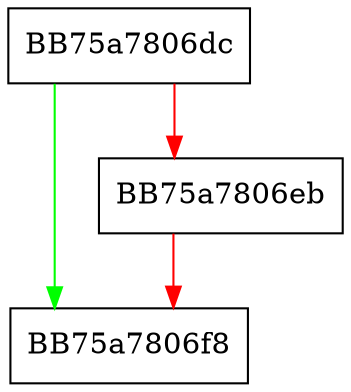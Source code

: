 digraph __vcrt_uninitialize_ptd {
  node [shape="box"];
  graph [splines=ortho];
  BB75a7806dc -> BB75a7806f8 [color="green"];
  BB75a7806dc -> BB75a7806eb [color="red"];
  BB75a7806eb -> BB75a7806f8 [color="red"];
}